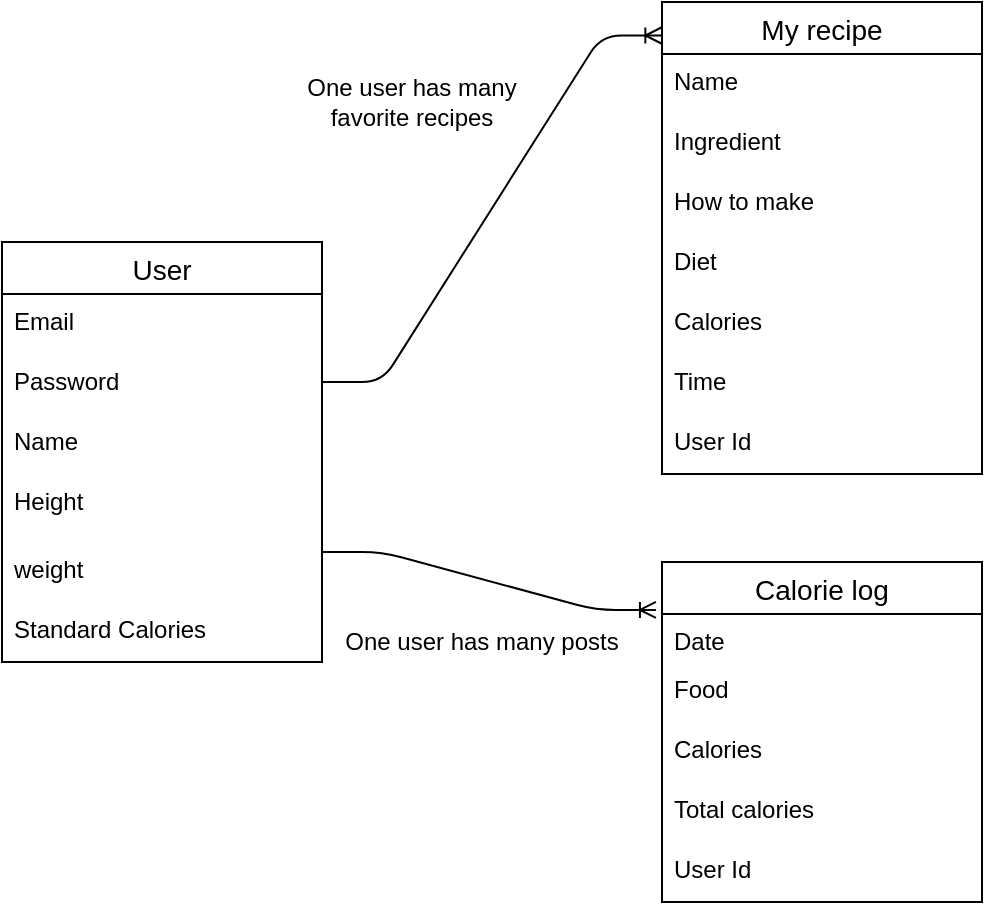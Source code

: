 <mxfile version="13.6.2" type="github">
  <diagram id="R2lEEEUBdFMjLlhIrx00" name="Page-1">
    <mxGraphModel dx="903" dy="459" grid="1" gridSize="10" guides="1" tooltips="1" connect="1" arrows="1" fold="1" page="1" pageScale="1" pageWidth="850" pageHeight="1100" math="0" shadow="0" extFonts="Permanent Marker^https://fonts.googleapis.com/css?family=Permanent+Marker">
      <root>
        <mxCell id="0" />
        <mxCell id="1" parent="0" />
        <mxCell id="4UciUShhrwcCdQc-SUBO-7" value="User" style="swimlane;fontStyle=0;childLayout=stackLayout;horizontal=1;startSize=26;horizontalStack=0;resizeParent=1;resizeParentMax=0;resizeLast=0;collapsible=1;marginBottom=0;align=center;fontSize=14;" parent="1" vertex="1">
          <mxGeometry x="130" y="160" width="160" height="210" as="geometry" />
        </mxCell>
        <mxCell id="4UciUShhrwcCdQc-SUBO-8" value="Email" style="text;strokeColor=none;fillColor=none;spacingLeft=4;spacingRight=4;overflow=hidden;rotatable=0;points=[[0,0.5],[1,0.5]];portConstraint=eastwest;fontSize=12;" parent="4UciUShhrwcCdQc-SUBO-7" vertex="1">
          <mxGeometry y="26" width="160" height="30" as="geometry" />
        </mxCell>
        <mxCell id="4UciUShhrwcCdQc-SUBO-9" value="Password" style="text;strokeColor=none;fillColor=none;spacingLeft=4;spacingRight=4;overflow=hidden;rotatable=0;points=[[0,0.5],[1,0.5]];portConstraint=eastwest;fontSize=12;" parent="4UciUShhrwcCdQc-SUBO-7" vertex="1">
          <mxGeometry y="56" width="160" height="30" as="geometry" />
        </mxCell>
        <mxCell id="4UciUShhrwcCdQc-SUBO-23" value="Name" style="text;strokeColor=none;fillColor=none;spacingLeft=4;spacingRight=4;overflow=hidden;rotatable=0;points=[[0,0.5],[1,0.5]];portConstraint=eastwest;fontSize=12;" parent="4UciUShhrwcCdQc-SUBO-7" vertex="1">
          <mxGeometry y="86" width="160" height="30" as="geometry" />
        </mxCell>
        <mxCell id="4UciUShhrwcCdQc-SUBO-10" value="Height" style="text;strokeColor=none;fillColor=none;spacingLeft=4;spacingRight=4;overflow=hidden;rotatable=0;points=[[0,0.5],[1,0.5]];portConstraint=eastwest;fontSize=12;" parent="4UciUShhrwcCdQc-SUBO-7" vertex="1">
          <mxGeometry y="116" width="160" height="34" as="geometry" />
        </mxCell>
        <mxCell id="4UciUShhrwcCdQc-SUBO-22" value="weight" style="text;strokeColor=none;fillColor=none;spacingLeft=4;spacingRight=4;overflow=hidden;rotatable=0;points=[[0,0.5],[1,0.5]];portConstraint=eastwest;fontSize=12;" parent="4UciUShhrwcCdQc-SUBO-7" vertex="1">
          <mxGeometry y="150" width="160" height="30" as="geometry" />
        </mxCell>
        <mxCell id="4UciUShhrwcCdQc-SUBO-24" value="Standard Calories" style="text;strokeColor=none;fillColor=none;spacingLeft=4;spacingRight=4;overflow=hidden;rotatable=0;points=[[0,0.5],[1,0.5]];portConstraint=eastwest;fontSize=12;" parent="4UciUShhrwcCdQc-SUBO-7" vertex="1">
          <mxGeometry y="180" width="160" height="30" as="geometry" />
        </mxCell>
        <mxCell id="4UciUShhrwcCdQc-SUBO-38" value="" style="edgeStyle=entityRelationEdgeStyle;fontSize=12;html=1;endArrow=ERoneToMany;entryX=-0.019;entryY=0.141;entryDx=0;entryDy=0;entryPerimeter=0;" parent="1" target="4UciUShhrwcCdQc-SUBO-14" edge="1">
          <mxGeometry width="100" height="100" relative="1" as="geometry">
            <mxPoint x="290" y="315" as="sourcePoint" />
            <mxPoint x="390" y="215" as="targetPoint" />
          </mxGeometry>
        </mxCell>
        <mxCell id="4UciUShhrwcCdQc-SUBO-39" value="One user has many posts" style="text;html=1;strokeColor=none;fillColor=none;align=center;verticalAlign=middle;whiteSpace=wrap;rounded=0;" parent="1" vertex="1">
          <mxGeometry x="300" y="350" width="140" height="20" as="geometry" />
        </mxCell>
        <mxCell id="I3DzhK6gNGdvHM3THV0V-18" value="" style="edgeStyle=entityRelationEdgeStyle;fontSize=12;html=1;endArrow=ERoneToMany;entryX=-0.002;entryY=0.071;entryDx=0;entryDy=0;entryPerimeter=0;" edge="1" parent="1" target="I3DzhK6gNGdvHM3THV0V-1">
          <mxGeometry width="100" height="100" relative="1" as="geometry">
            <mxPoint x="290" y="230" as="sourcePoint" />
            <mxPoint x="390" y="130" as="targetPoint" />
          </mxGeometry>
        </mxCell>
        <mxCell id="4UciUShhrwcCdQc-SUBO-14" value="Calorie log" style="swimlane;fontStyle=0;childLayout=stackLayout;horizontal=1;startSize=26;horizontalStack=0;resizeParent=1;resizeParentMax=0;resizeLast=0;collapsible=1;marginBottom=0;align=center;fontSize=14;" parent="1" vertex="1">
          <mxGeometry x="460" y="320" width="160" height="170" as="geometry" />
        </mxCell>
        <mxCell id="4UciUShhrwcCdQc-SUBO-16" value="Date" style="text;strokeColor=none;fillColor=none;spacingLeft=4;spacingRight=4;overflow=hidden;rotatable=0;points=[[0,0.5],[1,0.5]];portConstraint=eastwest;fontSize=12;" parent="4UciUShhrwcCdQc-SUBO-14" vertex="1">
          <mxGeometry y="26" width="160" height="24" as="geometry" />
        </mxCell>
        <mxCell id="4UciUShhrwcCdQc-SUBO-27" value="Food" style="text;strokeColor=none;fillColor=none;spacingLeft=4;spacingRight=4;overflow=hidden;rotatable=0;points=[[0,0.5],[1,0.5]];portConstraint=eastwest;fontSize=12;" parent="4UciUShhrwcCdQc-SUBO-14" vertex="1">
          <mxGeometry y="50" width="160" height="30" as="geometry" />
        </mxCell>
        <mxCell id="4UciUShhrwcCdQc-SUBO-28" value="Calories" style="text;strokeColor=none;fillColor=none;spacingLeft=4;spacingRight=4;overflow=hidden;rotatable=0;points=[[0,0.5],[1,0.5]];portConstraint=eastwest;fontSize=12;" parent="4UciUShhrwcCdQc-SUBO-14" vertex="1">
          <mxGeometry y="80" width="160" height="30" as="geometry" />
        </mxCell>
        <mxCell id="4UciUShhrwcCdQc-SUBO-29" value="Total calories" style="text;strokeColor=none;fillColor=none;spacingLeft=4;spacingRight=4;overflow=hidden;rotatable=0;points=[[0,0.5],[1,0.5]];portConstraint=eastwest;fontSize=12;" parent="4UciUShhrwcCdQc-SUBO-14" vertex="1">
          <mxGeometry y="110" width="160" height="30" as="geometry" />
        </mxCell>
        <mxCell id="4UciUShhrwcCdQc-SUBO-35" value="User Id " style="text;strokeColor=none;fillColor=none;spacingLeft=4;spacingRight=4;overflow=hidden;rotatable=0;points=[[0,0.5],[1,0.5]];portConstraint=eastwest;fontSize=12;" parent="4UciUShhrwcCdQc-SUBO-14" vertex="1">
          <mxGeometry y="140" width="160" height="30" as="geometry" />
        </mxCell>
        <mxCell id="I3DzhK6gNGdvHM3THV0V-1" value="My recipe" style="swimlane;fontStyle=0;childLayout=stackLayout;horizontal=1;startSize=26;horizontalStack=0;resizeParent=1;resizeParentMax=0;resizeLast=0;collapsible=1;marginBottom=0;align=center;fontSize=14;" vertex="1" parent="1">
          <mxGeometry x="460" y="40" width="160" height="236" as="geometry" />
        </mxCell>
        <mxCell id="I3DzhK6gNGdvHM3THV0V-10" value="Name" style="text;strokeColor=none;fillColor=none;spacingLeft=4;spacingRight=4;overflow=hidden;rotatable=0;points=[[0,0.5],[1,0.5]];portConstraint=eastwest;fontSize=12;" vertex="1" parent="I3DzhK6gNGdvHM3THV0V-1">
          <mxGeometry y="26" width="160" height="30" as="geometry" />
        </mxCell>
        <mxCell id="I3DzhK6gNGdvHM3THV0V-9" value="Ingredient" style="text;strokeColor=none;fillColor=none;spacingLeft=4;spacingRight=4;overflow=hidden;rotatable=0;points=[[0,0.5],[1,0.5]];portConstraint=eastwest;fontSize=12;" vertex="1" parent="I3DzhK6gNGdvHM3THV0V-1">
          <mxGeometry y="56" width="160" height="30" as="geometry" />
        </mxCell>
        <mxCell id="I3DzhK6gNGdvHM3THV0V-12" value="How to make" style="text;strokeColor=none;fillColor=none;spacingLeft=4;spacingRight=4;overflow=hidden;rotatable=0;points=[[0,0.5],[1,0.5]];portConstraint=eastwest;fontSize=12;" vertex="1" parent="I3DzhK6gNGdvHM3THV0V-1">
          <mxGeometry y="86" width="160" height="30" as="geometry" />
        </mxCell>
        <mxCell id="I3DzhK6gNGdvHM3THV0V-13" value="Diet" style="text;strokeColor=none;fillColor=none;spacingLeft=4;spacingRight=4;overflow=hidden;rotatable=0;points=[[0,0.5],[1,0.5]];portConstraint=eastwest;fontSize=12;" vertex="1" parent="I3DzhK6gNGdvHM3THV0V-1">
          <mxGeometry y="116" width="160" height="30" as="geometry" />
        </mxCell>
        <mxCell id="I3DzhK6gNGdvHM3THV0V-14" value="Calories" style="text;strokeColor=none;fillColor=none;spacingLeft=4;spacingRight=4;overflow=hidden;rotatable=0;points=[[0,0.5],[1,0.5]];portConstraint=eastwest;fontSize=12;" vertex="1" parent="I3DzhK6gNGdvHM3THV0V-1">
          <mxGeometry y="146" width="160" height="30" as="geometry" />
        </mxCell>
        <mxCell id="I3DzhK6gNGdvHM3THV0V-15" value="Time" style="text;strokeColor=none;fillColor=none;spacingLeft=4;spacingRight=4;overflow=hidden;rotatable=0;points=[[0,0.5],[1,0.5]];portConstraint=eastwest;fontSize=12;" vertex="1" parent="I3DzhK6gNGdvHM3THV0V-1">
          <mxGeometry y="176" width="160" height="30" as="geometry" />
        </mxCell>
        <mxCell id="I3DzhK6gNGdvHM3THV0V-16" value="User Id" style="text;strokeColor=none;fillColor=none;spacingLeft=4;spacingRight=4;overflow=hidden;rotatable=0;points=[[0,0.5],[1,0.5]];portConstraint=eastwest;fontSize=12;" vertex="1" parent="I3DzhK6gNGdvHM3THV0V-1">
          <mxGeometry y="206" width="160" height="30" as="geometry" />
        </mxCell>
        <mxCell id="I3DzhK6gNGdvHM3THV0V-19" value="One user has many favorite recipes&lt;br&gt;" style="text;html=1;strokeColor=none;fillColor=none;align=center;verticalAlign=middle;whiteSpace=wrap;rounded=0;" vertex="1" parent="1">
          <mxGeometry x="280" y="80" width="110" height="20" as="geometry" />
        </mxCell>
      </root>
    </mxGraphModel>
  </diagram>
</mxfile>
